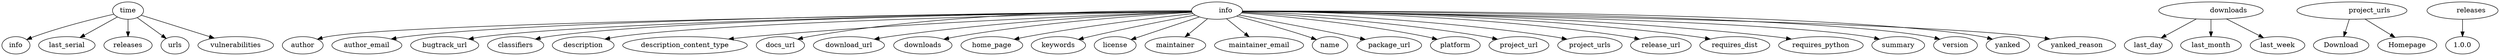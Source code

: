 digraph Dependencies {
	info [label=info]
	time -> info
	author [label=author]
	"	info" -> author
	author_email [label=author_email]
	"	info" -> author_email
	bugtrack_url [label=bugtrack_url]
	"	info" -> bugtrack_url
	classifiers [label=classifiers]
	"	info" -> classifiers
	description [label=description]
	"	info" -> description
	description_content_type [label=description_content_type]
	"	info" -> description_content_type
	docs_url [label=docs_url]
	"	info" -> docs_url
	download_url [label=download_url]
	"	info" -> download_url
	downloads [label=downloads]
	"	info" -> downloads
	last_day [label=last_day]
	"		downloads" -> last_day
	last_month [label=last_month]
	"		downloads" -> last_month
	last_week [label=last_week]
	"		downloads" -> last_week
	home_page [label=home_page]
	"	info" -> home_page
	keywords [label=keywords]
	"	info" -> keywords
	license [label=license]
	"	info" -> license
	maintainer [label=maintainer]
	"	info" -> maintainer
	maintainer_email [label=maintainer_email]
	"	info" -> maintainer_email
	name [label=name]
	"	info" -> name
	package_url [label=package_url]
	"	info" -> package_url
	platform [label=platform]
	"	info" -> platform
	project_url [label=project_url]
	"	info" -> project_url
	project_urls [label=project_urls]
	"	info" -> project_urls
	Download [label=Download]
	"		project_urls" -> Download
	Homepage [label=Homepage]
	"		project_urls" -> Homepage
	release_url [label=release_url]
	"	info" -> release_url
	requires_dist [label=requires_dist]
	"	info" -> requires_dist
	requires_python [label=requires_python]
	"	info" -> requires_python
	summary [label=summary]
	"	info" -> summary
	version [label=version]
	"	info" -> version
	yanked [label=yanked]
	"	info" -> yanked
	yanked_reason [label=yanked_reason]
	"	info" -> yanked_reason
	last_serial [label=last_serial]
	time -> last_serial
	releases [label=releases]
	time -> releases
	"1.0.0" [label="1.0.0"]
	"	releases" -> "1.0.0"
	urls [label=urls]
	time -> urls
	vulnerabilities [label=vulnerabilities]
	time -> vulnerabilities
}
